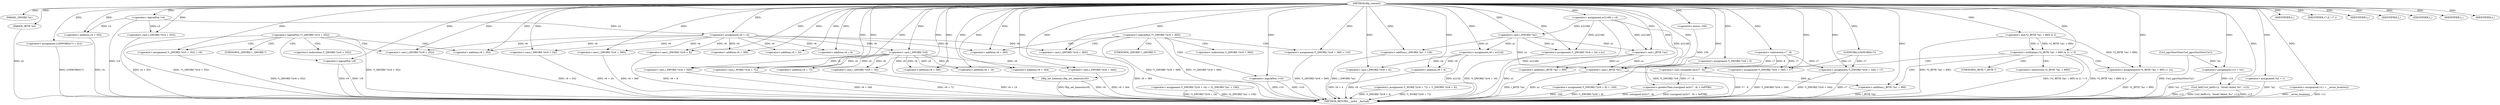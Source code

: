 digraph tftp_connect {  
"1000111" [label = "(METHOD,tftp_connect)" ]
"1000311" [label = "(METHOD_RETURN,__int64 __fastcall)" ]
"1000112" [label = "(PARAM,_QWORD *a1)" ]
"1000113" [label = "(PARAM,_BYTE *a2)" ]
"1000125" [label = "(<operator>.assignment,a1[148] = v4)" ]
"1000131" [label = "(<operator>.logicalNot,!v4)" ]
"1000133" [label = "(IDENTIFIER,L,)" ]
"1000134" [label = "(<operator>.assignment,v6 = v4)" ]
"1000138" [label = "(IDENTIFIER,v7,if ( v7 ))" ]
"1000141" [label = "(<operator>.greaterThan,(unsigned int)(v7 - 8) > 0xFFB0)" ]
"1000142" [label = "(<operator>.cast,(unsigned int)(v7 - 8))" ]
"1000144" [label = "(<operator>.subtraction,v7 - 8)" ]
"1000148" [label = "(IDENTIFIER,L,)" ]
"1000151" [label = "(<operator>.assignment,LODWORD(v7) = 512)" ]
"1000152" [label = "(LODWORD,LODWORD(v7))" ]
"1000156" [label = "(<operator>.logicalNot,!*(_QWORD *)(v4 + 352))" ]
"1000158" [label = "(<operator>.cast,(_QWORD *)(v4 + 352))" ]
"1000160" [label = "(<operator>.addition,v4 + 352)" ]
"1000164" [label = "(<operator>.assignment,*(_QWORD *)(v6 + 352) = v9)" ]
"1000166" [label = "(<operator>.cast,(_QWORD *)(v6 + 352))" ]
"1000168" [label = "(<operator>.addition,v6 + 352)" ]
"1000173" [label = "(<operator>.logicalNot,!v9)" ]
"1000175" [label = "(IDENTIFIER,L,)" ]
"1000177" [label = "(<operator>.logicalNot,!*(_QWORD *)(v6 + 360))" ]
"1000179" [label = "(<operator>.cast,(_QWORD *)(v6 + 360))" ]
"1000181" [label = "(<operator>.addition,v6 + 360)" ]
"1000185" [label = "(<operator>.assignment,*(_QWORD *)(v6 + 360) = v10)" ]
"1000187" [label = "(<operator>.cast,(_QWORD *)(v6 + 360))" ]
"1000189" [label = "(<operator>.addition,v6 + 360)" ]
"1000194" [label = "(<operator>.logicalNot,!v10)" ]
"1000196" [label = "(IDENTIFIER,L,)" ]
"1000197" [label = "(<operator>.assignment,*(_DWORD *)(v6 + 24) = *((_DWORD *)a1 + 156))" ]
"1000199" [label = "(<operator>.cast,(_DWORD *)(v6 + 24))" ]
"1000201" [label = "(<operator>.addition,v6 + 24)" ]
"1000205" [label = "(<operator>.addition,(_DWORD *)a1 + 156)" ]
"1000206" [label = "(<operator>.cast,(_DWORD *)a1)" ]
"1000210" [label = "(<operator>.assignment,*(_DWORD *)(v6 + 8) = -100)" ]
"1000212" [label = "(<operator>.cast,(_DWORD *)(v6 + 8))" ]
"1000214" [label = "(<operator>.addition,v6 + 8)" ]
"1000217" [label = "(<operator>.minus,-100)" ]
"1000219" [label = "(<operator>.assignment,v8 = a1[14])" ]
"1000224" [label = "(<operator>.assignment,*(_DWORD *)v6 = 0)" ]
"1000226" [label = "(<operator>.cast,(_DWORD *)v6)" ]
"1000230" [label = "(<operator>.assignment,*(_QWORD *)(v6 + 16) = a1)" ]
"1000232" [label = "(<operator>.cast,(_QWORD *)(v6 + 16))" ]
"1000234" [label = "(<operator>.addition,v6 + 16)" ]
"1000238" [label = "(<operator>.assignment,*(_WORD *)(v6 + 72) = *(_DWORD *)(v8 + 4))" ]
"1000240" [label = "(<operator>.cast,(_WORD *)(v6 + 72))" ]
"1000242" [label = "(<operator>.addition,v6 + 72)" ]
"1000246" [label = "(<operator>.cast,(_DWORD *)(v8 + 4))" ]
"1000248" [label = "(<operator>.addition,v8 + 4)" ]
"1000251" [label = "(<operator>.assignment,*(_DWORD *)(v6 + 340) = v7)" ]
"1000253" [label = "(<operator>.cast,(_DWORD *)(v6 + 340))" ]
"1000255" [label = "(<operator>.addition,v6 + 340)" ]
"1000259" [label = "(<operator>.assignment,*(_DWORD *)(v6 + 344) = v7)" ]
"1000261" [label = "(<operator>.cast,(_DWORD *)(v6 + 344))" ]
"1000263" [label = "(<operator>.addition,v6 + 344)" ]
"1000267" [label = "(tftp_set_timeouts,tftp_set_timeouts(v6))" ]
"1000270" [label = "(<operator>.notEquals,(*((_BYTE *)a1 + 895) & 2) != 0)" ]
"1000271" [label = "(<operator>.and,*((_BYTE *)a1 + 895) & 2)" ]
"1000273" [label = "(<operator>.addition,(_BYTE *)a1 + 895)" ]
"1000274" [label = "(<operator>.cast,(_BYTE *)a1)" ]
"1000282" [label = "(<operators>.assignmentOr,*((_BYTE *)a1 + 895) |= 2u)" ]
"1000284" [label = "(<operator>.addition,(_BYTE *)a1 + 895)" ]
"1000285" [label = "(<operator>.cast,(_BYTE *)a1)" ]
"1000291" [label = "(Curl_pgrsStartNow,Curl_pgrsStartNow(*a1))" ]
"1000294" [label = "(<operator>.assignment,*a2 = 1)" ]
"1000298" [label = "(IDENTIFIER,L,)" ]
"1000299" [label = "(<operator>.assignment,v11 = __errno_location())" ]
"1000302" [label = "(<operator>.assignment,v12 = *a1)" ]
"1000306" [label = "(Curl_failf,Curl_failf(v12, \"bind() failed; %s\", v13))" ]
"1000310" [label = "(IDENTIFIER,L,)" ]
"1000165" [label = "(<operator>.indirection,*(_QWORD *)(v6 + 352))" ]
"1000167" [label = "(UNKNOWN,_QWORD *,_QWORD *)" ]
"1000186" [label = "(<operator>.indirection,*(_QWORD *)(v6 + 360))" ]
"1000188" [label = "(UNKNOWN,_QWORD *,_QWORD *)" ]
"1000283" [label = "(<operator>.indirection,*((_BYTE *)a1 + 895))" ]
"1000286" [label = "(UNKNOWN,_BYTE *,_BYTE *)" ]
  "1000173" -> "1000311"  [ label = "DDG: v9"] 
  "1000141" -> "1000311"  [ label = "DDG: (unsigned int)(v7 - 8)"] 
  "1000302" -> "1000311"  [ label = "DDG: *a1"] 
  "1000259" -> "1000311"  [ label = "DDG: *(_DWORD *)(v6 + 344)"] 
  "1000179" -> "1000311"  [ label = "DDG: v6 + 360"] 
  "1000142" -> "1000311"  [ label = "DDG: v7 - 8"] 
  "1000160" -> "1000311"  [ label = "DDG: v4"] 
  "1000267" -> "1000311"  [ label = "DDG: tftp_set_timeouts(v6)"] 
  "1000194" -> "1000311"  [ label = "DDG: !v10"] 
  "1000294" -> "1000311"  [ label = "DDG: *a2"] 
  "1000113" -> "1000311"  [ label = "DDG: a2"] 
  "1000306" -> "1000311"  [ label = "DDG: v12"] 
  "1000187" -> "1000311"  [ label = "DDG: v6 + 360"] 
  "1000238" -> "1000311"  [ label = "DDG: *(_WORD *)(v6 + 72)"] 
  "1000210" -> "1000311"  [ label = "DDG: -100"] 
  "1000177" -> "1000311"  [ label = "DDG: *(_QWORD *)(v6 + 360)"] 
  "1000210" -> "1000311"  [ label = "DDG: *(_DWORD *)(v6 + 8)"] 
  "1000156" -> "1000311"  [ label = "DDG: *(_QWORD *)(v4 + 352)"] 
  "1000219" -> "1000311"  [ label = "DDG: a1[14]"] 
  "1000151" -> "1000311"  [ label = "DDG: LODWORD(v7)"] 
  "1000232" -> "1000311"  [ label = "DDG: v6 + 16"] 
  "1000282" -> "1000311"  [ label = "DDG: *((_BYTE *)a1 + 895)"] 
  "1000271" -> "1000311"  [ label = "DDG: *((_BYTE *)a1 + 895)"] 
  "1000273" -> "1000311"  [ label = "DDG: (_BYTE *)a1"] 
  "1000299" -> "1000311"  [ label = "DDG: __errno_location()"] 
  "1000212" -> "1000311"  [ label = "DDG: v6 + 8"] 
  "1000270" -> "1000311"  [ label = "DDG: (*((_BYTE *)a1 + 895) & 2) != 0"] 
  "1000259" -> "1000311"  [ label = "DDG: v7"] 
  "1000267" -> "1000311"  [ label = "DDG: v6"] 
  "1000197" -> "1000311"  [ label = "DDG: *((_DWORD *)a1 + 156)"] 
  "1000270" -> "1000311"  [ label = "DDG: *((_BYTE *)a1 + 895) & 2"] 
  "1000261" -> "1000311"  [ label = "DDG: v6 + 344"] 
  "1000253" -> "1000311"  [ label = "DDG: v6 + 340"] 
  "1000131" -> "1000311"  [ label = "DDG: !v4"] 
  "1000248" -> "1000311"  [ label = "DDG: v8"] 
  "1000246" -> "1000311"  [ label = "DDG: v8 + 4"] 
  "1000291" -> "1000311"  [ label = "DDG: Curl_pgrsStartNow(*a1)"] 
  "1000251" -> "1000311"  [ label = "DDG: *(_DWORD *)(v6 + 340)"] 
  "1000224" -> "1000311"  [ label = "DDG: *(_DWORD *)v6"] 
  "1000230" -> "1000311"  [ label = "DDG: *(_QWORD *)(v6 + 16)"] 
  "1000285" -> "1000311"  [ label = "DDG: a1"] 
  "1000197" -> "1000311"  [ label = "DDG: *(_DWORD *)(v6 + 24)"] 
  "1000141" -> "1000311"  [ label = "DDG: (unsigned int)(v7 - 8) > 0xFFB0"] 
  "1000125" -> "1000311"  [ label = "DDG: a1[148]"] 
  "1000156" -> "1000311"  [ label = "DDG: !*(_QWORD *)(v4 + 352)"] 
  "1000306" -> "1000311"  [ label = "DDG: Curl_failf(v12, \"bind() failed; %s\", v13)"] 
  "1000299" -> "1000311"  [ label = "DDG: v11"] 
  "1000199" -> "1000311"  [ label = "DDG: v6 + 24"] 
  "1000205" -> "1000311"  [ label = "DDG: (_DWORD *)a1"] 
  "1000177" -> "1000311"  [ label = "DDG: !*(_QWORD *)(v6 + 360)"] 
  "1000240" -> "1000311"  [ label = "DDG: v6 + 72"] 
  "1000173" -> "1000311"  [ label = "DDG: !v9"] 
  "1000158" -> "1000311"  [ label = "DDG: v4 + 352"] 
  "1000306" -> "1000311"  [ label = "DDG: v13"] 
  "1000194" -> "1000311"  [ label = "DDG: v10"] 
  "1000274" -> "1000311"  [ label = "DDG: a1"] 
  "1000238" -> "1000311"  [ label = "DDG: *(_DWORD *)(v8 + 4)"] 
  "1000166" -> "1000311"  [ label = "DDG: v6 + 352"] 
  "1000164" -> "1000311"  [ label = "DDG: *(_QWORD *)(v6 + 352)"] 
  "1000284" -> "1000311"  [ label = "DDG: (_BYTE *)a1"] 
  "1000185" -> "1000311"  [ label = "DDG: *(_QWORD *)(v6 + 360)"] 
  "1000111" -> "1000112"  [ label = "DDG: "] 
  "1000111" -> "1000113"  [ label = "DDG: "] 
  "1000111" -> "1000125"  [ label = "DDG: "] 
  "1000111" -> "1000131"  [ label = "DDG: "] 
  "1000111" -> "1000133"  [ label = "DDG: "] 
  "1000131" -> "1000134"  [ label = "DDG: v4"] 
  "1000111" -> "1000134"  [ label = "DDG: "] 
  "1000111" -> "1000138"  [ label = "DDG: "] 
  "1000142" -> "1000141"  [ label = "DDG: v7 - 8"] 
  "1000144" -> "1000142"  [ label = "DDG: v7"] 
  "1000144" -> "1000142"  [ label = "DDG: 8"] 
  "1000111" -> "1000144"  [ label = "DDG: "] 
  "1000111" -> "1000141"  [ label = "DDG: "] 
  "1000111" -> "1000148"  [ label = "DDG: "] 
  "1000111" -> "1000151"  [ label = "DDG: "] 
  "1000111" -> "1000152"  [ label = "DDG: "] 
  "1000111" -> "1000158"  [ label = "DDG: "] 
  "1000131" -> "1000158"  [ label = "DDG: v4"] 
  "1000111" -> "1000160"  [ label = "DDG: "] 
  "1000131" -> "1000160"  [ label = "DDG: v4"] 
  "1000111" -> "1000164"  [ label = "DDG: "] 
  "1000134" -> "1000166"  [ label = "DDG: v6"] 
  "1000111" -> "1000166"  [ label = "DDG: "] 
  "1000134" -> "1000168"  [ label = "DDG: v6"] 
  "1000111" -> "1000168"  [ label = "DDG: "] 
  "1000111" -> "1000173"  [ label = "DDG: "] 
  "1000111" -> "1000175"  [ label = "DDG: "] 
  "1000134" -> "1000179"  [ label = "DDG: v6"] 
  "1000111" -> "1000179"  [ label = "DDG: "] 
  "1000134" -> "1000181"  [ label = "DDG: v6"] 
  "1000111" -> "1000181"  [ label = "DDG: "] 
  "1000111" -> "1000185"  [ label = "DDG: "] 
  "1000111" -> "1000187"  [ label = "DDG: "] 
  "1000134" -> "1000187"  [ label = "DDG: v6"] 
  "1000111" -> "1000189"  [ label = "DDG: "] 
  "1000134" -> "1000189"  [ label = "DDG: v6"] 
  "1000111" -> "1000194"  [ label = "DDG: "] 
  "1000111" -> "1000196"  [ label = "DDG: "] 
  "1000111" -> "1000199"  [ label = "DDG: "] 
  "1000134" -> "1000199"  [ label = "DDG: v6"] 
  "1000111" -> "1000201"  [ label = "DDG: "] 
  "1000134" -> "1000201"  [ label = "DDG: v6"] 
  "1000206" -> "1000205"  [ label = "DDG: a1"] 
  "1000125" -> "1000206"  [ label = "DDG: a1[148]"] 
  "1000111" -> "1000206"  [ label = "DDG: "] 
  "1000111" -> "1000205"  [ label = "DDG: "] 
  "1000217" -> "1000210"  [ label = "DDG: 100"] 
  "1000111" -> "1000212"  [ label = "DDG: "] 
  "1000134" -> "1000212"  [ label = "DDG: v6"] 
  "1000111" -> "1000214"  [ label = "DDG: "] 
  "1000134" -> "1000214"  [ label = "DDG: v6"] 
  "1000111" -> "1000217"  [ label = "DDG: "] 
  "1000206" -> "1000219"  [ label = "DDG: a1"] 
  "1000111" -> "1000219"  [ label = "DDG: "] 
  "1000111" -> "1000224"  [ label = "DDG: "] 
  "1000111" -> "1000226"  [ label = "DDG: "] 
  "1000134" -> "1000226"  [ label = "DDG: v6"] 
  "1000206" -> "1000230"  [ label = "DDG: a1"] 
  "1000125" -> "1000230"  [ label = "DDG: a1[148]"] 
  "1000111" -> "1000230"  [ label = "DDG: "] 
  "1000226" -> "1000232"  [ label = "DDG: v6"] 
  "1000111" -> "1000232"  [ label = "DDG: "] 
  "1000226" -> "1000234"  [ label = "DDG: v6"] 
  "1000111" -> "1000234"  [ label = "DDG: "] 
  "1000111" -> "1000240"  [ label = "DDG: "] 
  "1000226" -> "1000240"  [ label = "DDG: v6"] 
  "1000111" -> "1000242"  [ label = "DDG: "] 
  "1000226" -> "1000242"  [ label = "DDG: v6"] 
  "1000219" -> "1000246"  [ label = "DDG: v8"] 
  "1000111" -> "1000246"  [ label = "DDG: "] 
  "1000219" -> "1000248"  [ label = "DDG: v8"] 
  "1000111" -> "1000248"  [ label = "DDG: "] 
  "1000152" -> "1000251"  [ label = "DDG: v7"] 
  "1000144" -> "1000251"  [ label = "DDG: v7"] 
  "1000111" -> "1000251"  [ label = "DDG: "] 
  "1000111" -> "1000253"  [ label = "DDG: "] 
  "1000226" -> "1000253"  [ label = "DDG: v6"] 
  "1000111" -> "1000255"  [ label = "DDG: "] 
  "1000226" -> "1000255"  [ label = "DDG: v6"] 
  "1000111" -> "1000259"  [ label = "DDG: "] 
  "1000152" -> "1000259"  [ label = "DDG: v7"] 
  "1000144" -> "1000259"  [ label = "DDG: v7"] 
  "1000111" -> "1000261"  [ label = "DDG: "] 
  "1000226" -> "1000261"  [ label = "DDG: v6"] 
  "1000111" -> "1000263"  [ label = "DDG: "] 
  "1000226" -> "1000263"  [ label = "DDG: v6"] 
  "1000111" -> "1000267"  [ label = "DDG: "] 
  "1000226" -> "1000267"  [ label = "DDG: v6"] 
  "1000271" -> "1000270"  [ label = "DDG: *((_BYTE *)a1 + 895)"] 
  "1000271" -> "1000270"  [ label = "DDG: 2"] 
  "1000274" -> "1000273"  [ label = "DDG: a1"] 
  "1000125" -> "1000274"  [ label = "DDG: a1[148]"] 
  "1000111" -> "1000274"  [ label = "DDG: "] 
  "1000206" -> "1000274"  [ label = "DDG: a1"] 
  "1000111" -> "1000273"  [ label = "DDG: "] 
  "1000111" -> "1000271"  [ label = "DDG: "] 
  "1000111" -> "1000270"  [ label = "DDG: "] 
  "1000111" -> "1000282"  [ label = "DDG: "] 
  "1000271" -> "1000282"  [ label = "DDG: *((_BYTE *)a1 + 895)"] 
  "1000285" -> "1000284"  [ label = "DDG: a1"] 
  "1000125" -> "1000285"  [ label = "DDG: a1[148]"] 
  "1000274" -> "1000285"  [ label = "DDG: a1"] 
  "1000111" -> "1000285"  [ label = "DDG: "] 
  "1000206" -> "1000285"  [ label = "DDG: a1"] 
  "1000111" -> "1000284"  [ label = "DDG: "] 
  "1000111" -> "1000294"  [ label = "DDG: "] 
  "1000111" -> "1000298"  [ label = "DDG: "] 
  "1000111" -> "1000299"  [ label = "DDG: "] 
  "1000291" -> "1000302"  [ label = "DDG: *a1"] 
  "1000111" -> "1000302"  [ label = "DDG: "] 
  "1000302" -> "1000306"  [ label = "DDG: v12"] 
  "1000111" -> "1000306"  [ label = "DDG: "] 
  "1000111" -> "1000310"  [ label = "DDG: "] 
  "1000156" -> "1000173"  [ label = "CDG: "] 
  "1000156" -> "1000168"  [ label = "CDG: "] 
  "1000156" -> "1000167"  [ label = "CDG: "] 
  "1000156" -> "1000166"  [ label = "CDG: "] 
  "1000156" -> "1000165"  [ label = "CDG: "] 
  "1000156" -> "1000164"  [ label = "CDG: "] 
  "1000177" -> "1000189"  [ label = "CDG: "] 
  "1000177" -> "1000188"  [ label = "CDG: "] 
  "1000177" -> "1000187"  [ label = "CDG: "] 
  "1000177" -> "1000186"  [ label = "CDG: "] 
  "1000177" -> "1000185"  [ label = "CDG: "] 
  "1000177" -> "1000194"  [ label = "CDG: "] 
  "1000270" -> "1000286"  [ label = "CDG: "] 
  "1000270" -> "1000285"  [ label = "CDG: "] 
  "1000270" -> "1000284"  [ label = "CDG: "] 
  "1000270" -> "1000283"  [ label = "CDG: "] 
  "1000270" -> "1000282"  [ label = "CDG: "] 
}
